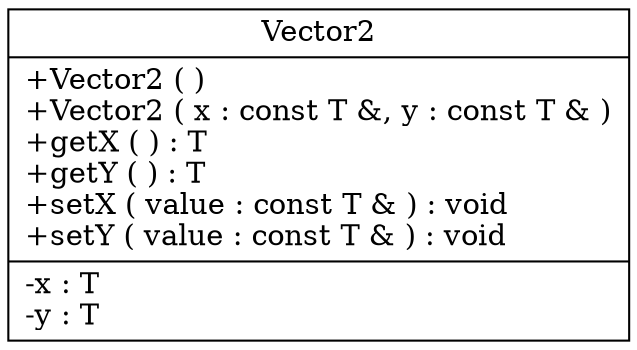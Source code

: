 digraph Vector2
{
graph [ rankdir="RL" ]
"d8/dbe/class_vector2" [ label="Vector2\n|+Vector2 (  )\l+Vector2 ( x : const T &, y : const T & )\l+getX (  ) : T\l+getY (  ) : T\l+setX ( value : const T & ) : void\l+setY ( value : const T & ) : void\l|-x : T\l-y : T\l" shape="record" ]
}